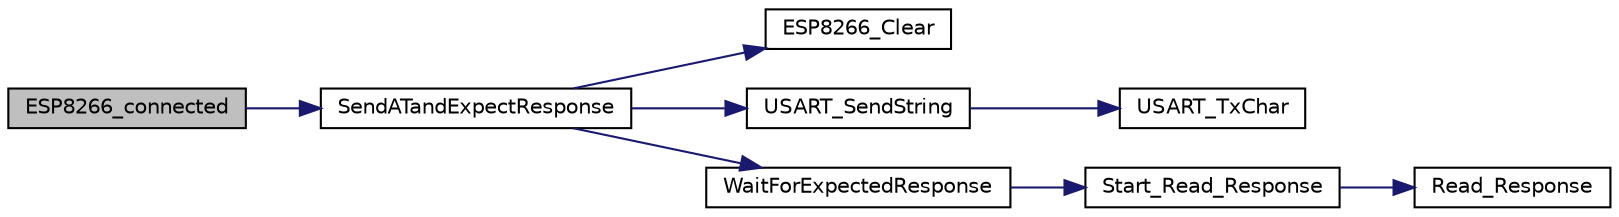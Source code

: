 digraph "ESP8266_connected"
{
 // LATEX_PDF_SIZE
  edge [fontname="Helvetica",fontsize="10",labelfontname="Helvetica",labelfontsize="10"];
  node [fontname="Helvetica",fontsize="10",shape=record];
  rankdir="LR";
  Node1 [label="ESP8266_connected",height=0.2,width=0.4,color="black", fillcolor="grey75", style="filled", fontcolor="black",tooltip=" "];
  Node1 -> Node2 [color="midnightblue",fontsize="10",style="solid",fontname="Helvetica"];
  Node2 [label="SendATandExpectResponse",height=0.2,width=0.4,color="black", fillcolor="white", style="filled",URL="$_e_s_p8266_8c.html#a7ca8294d1bfa0705a0551f317b557665",tooltip=" "];
  Node2 -> Node3 [color="midnightblue",fontsize="10",style="solid",fontname="Helvetica"];
  Node3 [label="ESP8266_Clear",height=0.2,width=0.4,color="black", fillcolor="white", style="filled",URL="$_e_s_p8266_8c.html#a233da09cb45069e46cecce2a4f3703d9",tooltip=" "];
  Node2 -> Node4 [color="midnightblue",fontsize="10",style="solid",fontname="Helvetica"];
  Node4 [label="USART_SendString",height=0.2,width=0.4,color="black", fillcolor="white", style="filled",URL="$_u_s_a_r_t___r_s232___c__file_8c.html#a8db0afaf74e5c08a85e4fb1eeb43bba7",tooltip=" "];
  Node4 -> Node5 [color="midnightblue",fontsize="10",style="solid",fontname="Helvetica"];
  Node5 [label="USART_TxChar",height=0.2,width=0.4,color="black", fillcolor="white", style="filled",URL="$_u_s_a_r_t___r_s232___c__file_8c.html#ab4bd691ef08444e153fe39abf7501069",tooltip=" "];
  Node2 -> Node6 [color="midnightblue",fontsize="10",style="solid",fontname="Helvetica"];
  Node6 [label="WaitForExpectedResponse",height=0.2,width=0.4,color="black", fillcolor="white", style="filled",URL="$_e_s_p8266_8c.html#a6fe24d03669f3faf3a6e1d6010d8e736",tooltip=" "];
  Node6 -> Node7 [color="midnightblue",fontsize="10",style="solid",fontname="Helvetica"];
  Node7 [label="Start_Read_Response",height=0.2,width=0.4,color="black", fillcolor="white", style="filled",URL="$_e_s_p8266_8c.html#a4ad4af30f6c487654beb9cd173765479",tooltip=" "];
  Node7 -> Node8 [color="midnightblue",fontsize="10",style="solid",fontname="Helvetica"];
  Node8 [label="Read_Response",height=0.2,width=0.4,color="black", fillcolor="white", style="filled",URL="$_e_s_p8266_8c.html#a2d6e85eb98d8670ad4031914786f2050",tooltip=" "];
}
